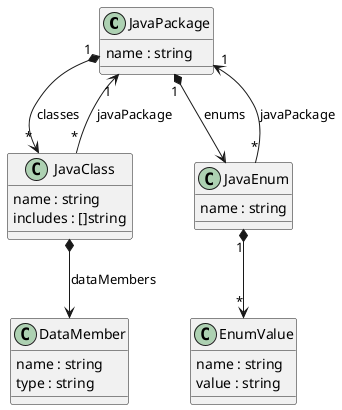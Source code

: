 @startuml "java-class"

class JavaPackage {
    {field} name : string
}

class JavaClass {
    {field} name : string
    {field} includes : []string
}

JavaClass "*" --> "1" JavaPackage : javaPackage
JavaPackage "1" *--> "*" JavaClass : classes

class DataMember {
    {field} name : string
    {field} type : string
}

JavaClass *--> DataMember : dataMembers

class JavaEnum {
    {field} name : string
}

class EnumValue {
    {field} name : string
    {field} value : string
}

JavaEnum "1" *--> "*" EnumValue 
JavaPackage "1" *--> JavaEnum : enums
JavaEnum "*" --> "1" JavaPackage : javaPackage


@enduml
